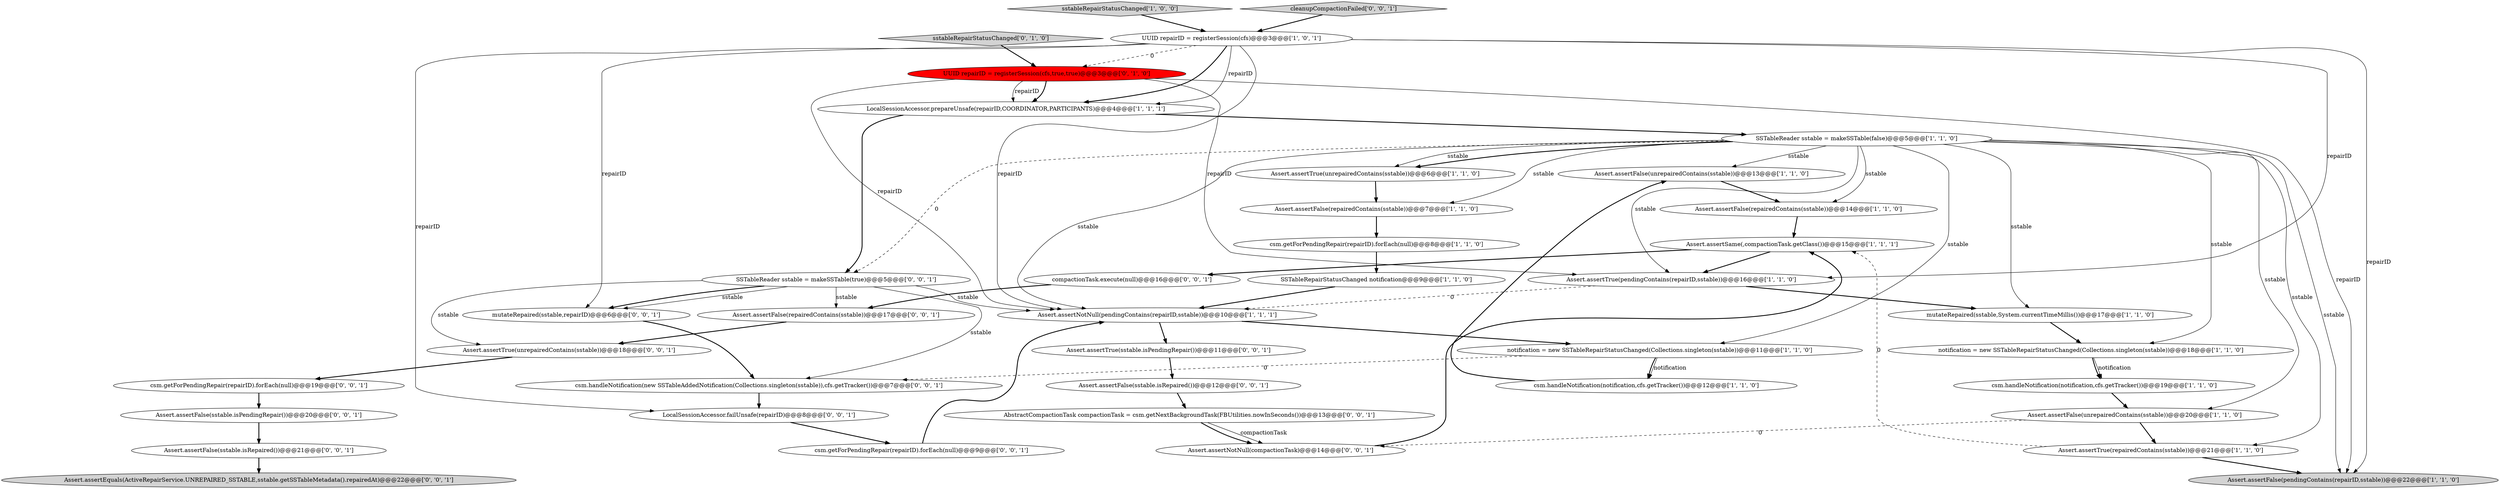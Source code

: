 digraph {
14 [style = filled, label = "Assert.assertFalse(unrepairedContains(sstable))@@@13@@@['1', '1', '0']", fillcolor = white, shape = ellipse image = "AAA0AAABBB1BBB"];
12 [style = filled, label = "csm.handleNotification(notification,cfs.getTracker())@@@19@@@['1', '1', '0']", fillcolor = white, shape = ellipse image = "AAA0AAABBB1BBB"];
4 [style = filled, label = "notification = new SSTableRepairStatusChanged(Collections.singleton(sstable))@@@11@@@['1', '1', '0']", fillcolor = white, shape = ellipse image = "AAA0AAABBB1BBB"];
32 [style = filled, label = "Assert.assertFalse(sstable.isPendingRepair())@@@20@@@['0', '0', '1']", fillcolor = white, shape = ellipse image = "AAA0AAABBB3BBB"];
25 [style = filled, label = "Assert.assertTrue(sstable.isPendingRepair())@@@11@@@['0', '0', '1']", fillcolor = white, shape = ellipse image = "AAA0AAABBB3BBB"];
26 [style = filled, label = "mutateRepaired(sstable,repairID)@@@6@@@['0', '0', '1']", fillcolor = white, shape = ellipse image = "AAA0AAABBB3BBB"];
38 [style = filled, label = "AbstractCompactionTask compactionTask = csm.getNextBackgroundTask(FBUtilities.nowInSeconds())@@@13@@@['0', '0', '1']", fillcolor = white, shape = ellipse image = "AAA0AAABBB3BBB"];
19 [style = filled, label = "csm.getForPendingRepair(repairID).forEach(null)@@@8@@@['1', '1', '0']", fillcolor = white, shape = ellipse image = "AAA0AAABBB1BBB"];
10 [style = filled, label = "LocalSessionAccessor.prepareUnsafe(repairID,COORDINATOR,PARTICIPANTS)@@@4@@@['1', '1', '1']", fillcolor = white, shape = ellipse image = "AAA0AAABBB1BBB"];
15 [style = filled, label = "csm.handleNotification(notification,cfs.getTracker())@@@12@@@['1', '1', '0']", fillcolor = white, shape = ellipse image = "AAA0AAABBB1BBB"];
2 [style = filled, label = "Assert.assertTrue(unrepairedContains(sstable))@@@6@@@['1', '1', '0']", fillcolor = white, shape = ellipse image = "AAA0AAABBB1BBB"];
5 [style = filled, label = "Assert.assertFalse(repairedContains(sstable))@@@7@@@['1', '1', '0']", fillcolor = white, shape = ellipse image = "AAA0AAABBB1BBB"];
16 [style = filled, label = "Assert.assertFalse(repairedContains(sstable))@@@14@@@['1', '1', '0']", fillcolor = white, shape = ellipse image = "AAA0AAABBB1BBB"];
20 [style = filled, label = "notification = new SSTableRepairStatusChanged(Collections.singleton(sstable))@@@18@@@['1', '1', '0']", fillcolor = white, shape = ellipse image = "AAA0AAABBB1BBB"];
24 [style = filled, label = "Assert.assertTrue(unrepairedContains(sstable))@@@18@@@['0', '0', '1']", fillcolor = white, shape = ellipse image = "AAA0AAABBB3BBB"];
3 [style = filled, label = "Assert.assertFalse(unrepairedContains(sstable))@@@20@@@['1', '1', '0']", fillcolor = white, shape = ellipse image = "AAA0AAABBB1BBB"];
28 [style = filled, label = "SSTableReader sstable = makeSSTable(true)@@@5@@@['0', '0', '1']", fillcolor = white, shape = ellipse image = "AAA0AAABBB3BBB"];
22 [style = filled, label = "sstableRepairStatusChanged['0', '1', '0']", fillcolor = lightgray, shape = diamond image = "AAA0AAABBB2BBB"];
31 [style = filled, label = "csm.getForPendingRepair(repairID).forEach(null)@@@19@@@['0', '0', '1']", fillcolor = white, shape = ellipse image = "AAA0AAABBB3BBB"];
9 [style = filled, label = "mutateRepaired(sstable,System.currentTimeMillis())@@@17@@@['1', '1', '0']", fillcolor = white, shape = ellipse image = "AAA0AAABBB1BBB"];
36 [style = filled, label = "csm.handleNotification(new SSTableAddedNotification(Collections.singleton(sstable)),cfs.getTracker())@@@7@@@['0', '0', '1']", fillcolor = white, shape = ellipse image = "AAA0AAABBB3BBB"];
0 [style = filled, label = "Assert.assertNotNull(pendingContains(repairID,sstable))@@@10@@@['1', '1', '1']", fillcolor = white, shape = ellipse image = "AAA0AAABBB1BBB"];
27 [style = filled, label = "Assert.assertEquals(ActiveRepairService.UNREPAIRED_SSTABLE,sstable.getSSTableMetadata().repairedAt)@@@22@@@['0', '0', '1']", fillcolor = lightgray, shape = ellipse image = "AAA0AAABBB3BBB"];
21 [style = filled, label = "UUID repairID = registerSession(cfs,true,true)@@@3@@@['0', '1', '0']", fillcolor = red, shape = ellipse image = "AAA1AAABBB2BBB"];
13 [style = filled, label = "Assert.assertFalse(pendingContains(repairID,sstable))@@@22@@@['1', '1', '0']", fillcolor = lightgray, shape = ellipse image = "AAA0AAABBB1BBB"];
34 [style = filled, label = "Assert.assertNotNull(compactionTask)@@@14@@@['0', '0', '1']", fillcolor = white, shape = ellipse image = "AAA0AAABBB3BBB"];
35 [style = filled, label = "Assert.assertFalse(sstable.isRepaired())@@@21@@@['0', '0', '1']", fillcolor = white, shape = ellipse image = "AAA0AAABBB3BBB"];
6 [style = filled, label = "SSTableRepairStatusChanged notification@@@9@@@['1', '1', '0']", fillcolor = white, shape = ellipse image = "AAA0AAABBB1BBB"];
17 [style = filled, label = "Assert.assertSame(,compactionTask.getClass())@@@15@@@['1', '1', '1']", fillcolor = white, shape = ellipse image = "AAA0AAABBB1BBB"];
29 [style = filled, label = "csm.getForPendingRepair(repairID).forEach(null)@@@9@@@['0', '0', '1']", fillcolor = white, shape = ellipse image = "AAA0AAABBB3BBB"];
1 [style = filled, label = "UUID repairID = registerSession(cfs)@@@3@@@['1', '0', '1']", fillcolor = white, shape = ellipse image = "AAA0AAABBB1BBB"];
18 [style = filled, label = "sstableRepairStatusChanged['1', '0', '0']", fillcolor = lightgray, shape = diamond image = "AAA0AAABBB1BBB"];
23 [style = filled, label = "compactionTask.execute(null)@@@16@@@['0', '0', '1']", fillcolor = white, shape = ellipse image = "AAA0AAABBB3BBB"];
7 [style = filled, label = "SSTableReader sstable = makeSSTable(false)@@@5@@@['1', '1', '0']", fillcolor = white, shape = ellipse image = "AAA0AAABBB1BBB"];
11 [style = filled, label = "Assert.assertTrue(pendingContains(repairID,sstable))@@@16@@@['1', '1', '0']", fillcolor = white, shape = ellipse image = "AAA0AAABBB1BBB"];
37 [style = filled, label = "Assert.assertFalse(repairedContains(sstable))@@@17@@@['0', '0', '1']", fillcolor = white, shape = ellipse image = "AAA0AAABBB3BBB"];
30 [style = filled, label = "Assert.assertFalse(sstable.isRepaired())@@@12@@@['0', '0', '1']", fillcolor = white, shape = ellipse image = "AAA0AAABBB3BBB"];
33 [style = filled, label = "cleanupCompactionFailed['0', '0', '1']", fillcolor = lightgray, shape = diamond image = "AAA0AAABBB3BBB"];
39 [style = filled, label = "LocalSessionAccessor.failUnsafe(repairID)@@@8@@@['0', '0', '1']", fillcolor = white, shape = ellipse image = "AAA0AAABBB3BBB"];
8 [style = filled, label = "Assert.assertTrue(repairedContains(sstable))@@@21@@@['1', '1', '0']", fillcolor = white, shape = ellipse image = "AAA0AAABBB1BBB"];
21->0 [style = solid, label="repairID"];
14->16 [style = bold, label=""];
32->35 [style = bold, label=""];
28->26 [style = solid, label="sstable"];
7->20 [style = solid, label="sstable"];
21->10 [style = bold, label=""];
30->38 [style = bold, label=""];
1->13 [style = solid, label="repairID"];
28->37 [style = solid, label="sstable"];
35->27 [style = bold, label=""];
10->28 [style = bold, label=""];
37->24 [style = bold, label=""];
15->14 [style = bold, label=""];
7->13 [style = solid, label="sstable"];
25->30 [style = bold, label=""];
26->36 [style = bold, label=""];
1->39 [style = solid, label="repairID"];
31->32 [style = bold, label=""];
4->15 [style = bold, label=""];
21->13 [style = solid, label="repairID"];
29->0 [style = bold, label=""];
7->9 [style = solid, label="sstable"];
22->21 [style = bold, label=""];
4->15 [style = solid, label="notification"];
28->26 [style = bold, label=""];
7->3 [style = solid, label="sstable"];
9->20 [style = bold, label=""];
6->0 [style = bold, label=""];
28->36 [style = solid, label="sstable"];
33->1 [style = bold, label=""];
16->17 [style = bold, label=""];
1->21 [style = dashed, label="0"];
8->13 [style = bold, label=""];
38->34 [style = solid, label="compactionTask"];
19->6 [style = bold, label=""];
11->9 [style = bold, label=""];
7->11 [style = solid, label="sstable"];
10->7 [style = bold, label=""];
17->23 [style = bold, label=""];
1->26 [style = solid, label="repairID"];
36->39 [style = bold, label=""];
11->0 [style = dashed, label="0"];
7->8 [style = solid, label="sstable"];
28->24 [style = solid, label="sstable"];
20->12 [style = solid, label="notification"];
5->19 [style = bold, label=""];
21->11 [style = solid, label="repairID"];
1->0 [style = solid, label="repairID"];
7->4 [style = solid, label="sstable"];
28->0 [style = solid, label="sstable"];
4->36 [style = dashed, label="0"];
3->34 [style = dashed, label="0"];
23->37 [style = bold, label=""];
21->10 [style = solid, label="repairID"];
7->14 [style = solid, label="sstable"];
1->10 [style = solid, label="repairID"];
7->5 [style = solid, label="sstable"];
7->16 [style = solid, label="sstable"];
18->1 [style = bold, label=""];
0->4 [style = bold, label=""];
0->25 [style = bold, label=""];
7->2 [style = bold, label=""];
24->31 [style = bold, label=""];
3->8 [style = bold, label=""];
7->28 [style = dashed, label="0"];
34->17 [style = bold, label=""];
20->12 [style = bold, label=""];
38->34 [style = bold, label=""];
8->17 [style = dashed, label="0"];
7->0 [style = solid, label="sstable"];
12->3 [style = bold, label=""];
1->11 [style = solid, label="repairID"];
39->29 [style = bold, label=""];
1->10 [style = bold, label=""];
7->2 [style = solid, label="sstable"];
2->5 [style = bold, label=""];
17->11 [style = bold, label=""];
}
